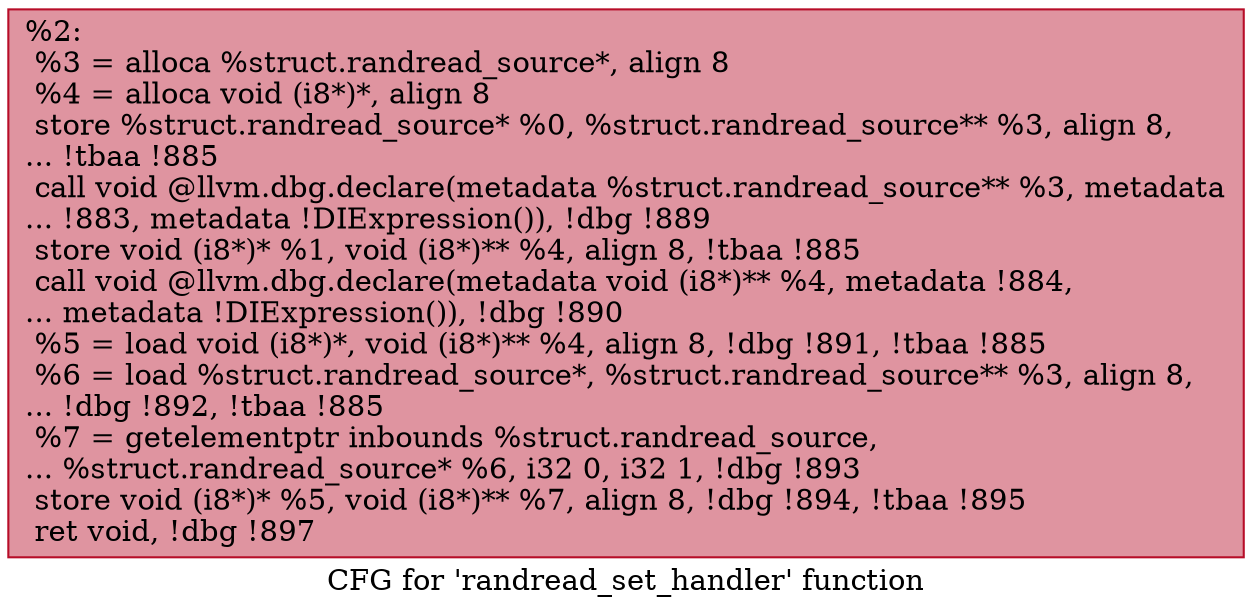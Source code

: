 digraph "CFG for 'randread_set_handler' function" {
	label="CFG for 'randread_set_handler' function";

	Node0x1928790 [shape=record,color="#b70d28ff", style=filled, fillcolor="#b70d2870",label="{%2:\l  %3 = alloca %struct.randread_source*, align 8\l  %4 = alloca void (i8*)*, align 8\l  store %struct.randread_source* %0, %struct.randread_source** %3, align 8,\l... !tbaa !885\l  call void @llvm.dbg.declare(metadata %struct.randread_source** %3, metadata\l... !883, metadata !DIExpression()), !dbg !889\l  store void (i8*)* %1, void (i8*)** %4, align 8, !tbaa !885\l  call void @llvm.dbg.declare(metadata void (i8*)** %4, metadata !884,\l... metadata !DIExpression()), !dbg !890\l  %5 = load void (i8*)*, void (i8*)** %4, align 8, !dbg !891, !tbaa !885\l  %6 = load %struct.randread_source*, %struct.randread_source** %3, align 8,\l... !dbg !892, !tbaa !885\l  %7 = getelementptr inbounds %struct.randread_source,\l... %struct.randread_source* %6, i32 0, i32 1, !dbg !893\l  store void (i8*)* %5, void (i8*)** %7, align 8, !dbg !894, !tbaa !895\l  ret void, !dbg !897\l}"];
}
